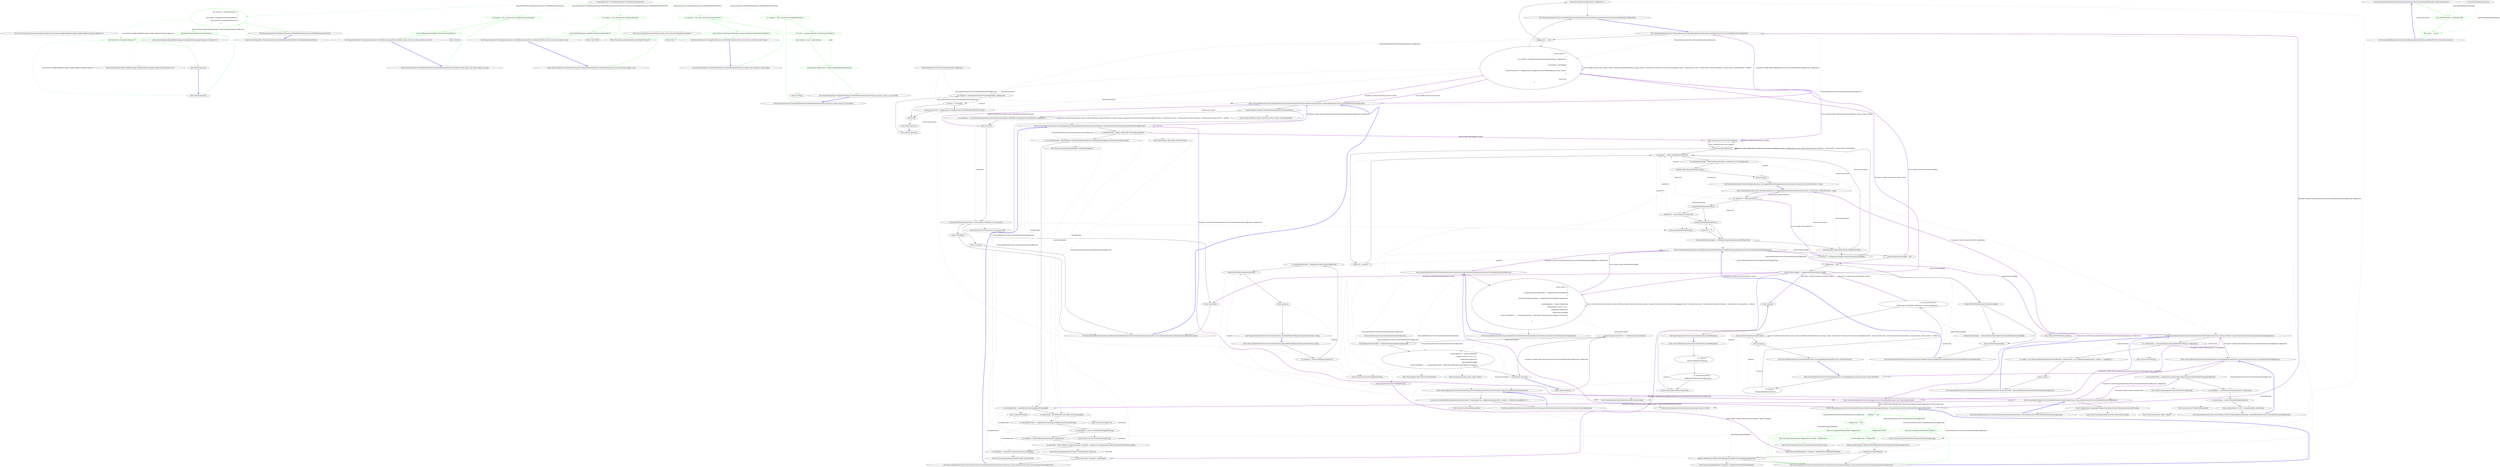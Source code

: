 digraph  {
d1 [label="this._browser = new Browser(with =>\r\n            {\r\n                with.Module<TestingViewFactoryTestModule>();\r\n                with.ViewFactory<TestingViewFactory>();\r\n            })", span="10-14", cluster="Nancy.Testing.Tests.TestingViewExtensions.GetModelExtententionsTests.GetModelExtententionsTests()", color=green, community=1];
d34 [label="Nancy.Testing.Tests.TestingViewExtensions.GetModelExtententionsTests", span=""];
d0 [label="Entry Nancy.Testing.Tests.TestingViewExtensions.GetModelExtententionsTests.GetModelExtententionsTests()", span="8-8", cluster="Nancy.Testing.Tests.TestingViewExtensions.GetModelExtententionsTests.GetModelExtententionsTests()"];
d2 [label="Exit Nancy.Testing.Tests.TestingViewExtensions.GetModelExtententionsTests.GetModelExtententionsTests()", span="8-8", cluster="Nancy.Testing.Tests.TestingViewExtensions.GetModelExtententionsTests.GetModelExtententionsTests()"];
d3 [label="Entry Nancy.Testing.Browser.Browser(System.Action<Nancy.Testing.ConfigurableBootstrapper.ConfigurableBootstrapperConfigurator>)", span="26-26", cluster="Nancy.Testing.Browser.Browser(System.Action<Nancy.Testing.ConfigurableBootstrapper.ConfigurableBootstrapperConfigurator>)"];
d5 [label="with.Module<TestingViewFactoryTestModule>()", span="12-12", cluster="lambda expression", color=green, community=0];
d6 [label="with.ViewFactory<TestingViewFactory>()", span="13-13", cluster="lambda expression", color=green, community=0];
d4 [label="Entry lambda expression", span="10-14", cluster="lambda expression"];
d8 [label="Entry Nancy.Testing.ConfigurableBootstrapper.ConfigurableBootstrapperConfigurator.Module<T>()", span="807-807", cluster="Nancy.Testing.ConfigurableBootstrapper.ConfigurableBootstrapperConfigurator.Module<T>()"];
d7 [label="Exit lambda expression", span="10-14", cluster="lambda expression"];
d9 [label="Entry Nancy.Testing.ConfigurableBootstrapper.ConfigurableBootstrapperConfigurator.ViewFactory<T>()", span="1338-1338", cluster="Nancy.Testing.ConfigurableBootstrapper.ConfigurableBootstrapperConfigurator.ViewFactory<T>()"];
d11 [label="var response = this._browser.Get(''/testingViewFactoryNoModel'')", span="21-21", cluster="Nancy.Testing.Tests.TestingViewExtensions.GetModelExtententionsTests.GetModel_should_return_null_when_model_is_not_set()", color=green, community=0];
d10 [label="Entry Nancy.Testing.Tests.TestingViewExtensions.GetModelExtententionsTests.GetModel_should_return_null_when_model_is_not_set()", span="19-19", cluster="Nancy.Testing.Tests.TestingViewExtensions.GetModelExtententionsTests.GetModel_should_return_null_when_model_is_not_set()"];
d12 [label="Assert.Null(response.GetModel<ViewFactoryTestModel>())", span="22-22", cluster="Nancy.Testing.Tests.TestingViewExtensions.GetModelExtententionsTests.GetModel_should_return_null_when_model_is_not_set()", color=green, community=0];
d14 [label="Entry Nancy.Testing.Browser.Get(string, System.Action<Nancy.Testing.BrowserContext>)", span="59-59", cluster="Nancy.Testing.Browser.Get(string, System.Action<Nancy.Testing.BrowserContext>)"];
d13 [label="Exit Nancy.Testing.Tests.TestingViewExtensions.GetModelExtententionsTests.GetModel_should_return_null_when_model_is_not_set()", span="19-19", cluster="Nancy.Testing.Tests.TestingViewExtensions.GetModelExtententionsTests.GetModel_should_return_null_when_model_is_not_set()"];
d15 [label="Entry Nancy.Testing.BrowserResponse.GetModel<TType>()", span="53-53", cluster="Nancy.Testing.BrowserResponse.GetModel<TType>()"];
d16 [label="Entry Unk.Null", span="", cluster="Unk.Null"];
d18 [label="var response = this._browser.Get(''/testingViewFactory'')", span="28-28", cluster="Nancy.Testing.Tests.TestingViewExtensions.GetModelExtententionsTests.GetModel_should_not_return_null_when_model_is_set()", color=green, community=0];
d17 [label="Entry Nancy.Testing.Tests.TestingViewExtensions.GetModelExtententionsTests.GetModel_should_not_return_null_when_model_is_set()", span="26-26", cluster="Nancy.Testing.Tests.TestingViewExtensions.GetModelExtententionsTests.GetModel_should_not_return_null_when_model_is_set()"];
d19 [label="Assert.NotNull(response.GetModel<ViewFactoryTestModel>())", span="29-29", cluster="Nancy.Testing.Tests.TestingViewExtensions.GetModelExtententionsTests.GetModel_should_not_return_null_when_model_is_set()", color=green, community=0];
d20 [label="Exit Nancy.Testing.Tests.TestingViewExtensions.GetModelExtententionsTests.GetModel_should_not_return_null_when_model_is_set()", span="26-26", cluster="Nancy.Testing.Tests.TestingViewExtensions.GetModelExtententionsTests.GetModel_should_not_return_null_when_model_is_set()"];
d21 [label="Entry Unk.NotNull", span="", cluster="Unk.NotNull"];
d23 [label="var response = this._browser.Get(''/testingViewFactory'')", span="35-35", cluster="Nancy.Testing.Tests.TestingViewExtensions.GetModelExtententionsTests.should_return_model_of_correct_type()", color=green, community=0];
d22 [label="Entry Nancy.Testing.Tests.TestingViewExtensions.GetModelExtententionsTests.should_return_model_of_correct_type()", span="33-33", cluster="Nancy.Testing.Tests.TestingViewExtensions.GetModelExtententionsTests.should_return_model_of_correct_type()"];
d24 [label="Assert.IsType<ViewFactoryTestModel>(response.GetModel<ViewFactoryTestModel>())", span="36-36", cluster="Nancy.Testing.Tests.TestingViewExtensions.GetModelExtententionsTests.should_return_model_of_correct_type()", color=green, community=0];
d25 [label="Exit Nancy.Testing.Tests.TestingViewExtensions.GetModelExtententionsTests.should_return_model_of_correct_type()", span="33-33", cluster="Nancy.Testing.Tests.TestingViewExtensions.GetModelExtententionsTests.should_return_model_of_correct_type()"];
d26 [label="Entry Unk.>", span="", cluster="Unk.>"];
d28 [label="var response = this._browser.Get(''/testingViewFactory'')", span="42-42", cluster="Nancy.Testing.Tests.TestingViewExtensions.GetModelExtententionsTests.should_set_values_correct_on_the_model()", color=green, community=0];
d27 [label="Entry Nancy.Testing.Tests.TestingViewExtensions.GetModelExtententionsTests.should_set_values_correct_on_the_model()", span="40-40", cluster="Nancy.Testing.Tests.TestingViewExtensions.GetModelExtententionsTests.should_set_values_correct_on_the_model()"];
d29 [label="var model = response.GetModel<ViewFactoryTestModel>()", span="43-43", cluster="Nancy.Testing.Tests.TestingViewExtensions.GetModelExtententionsTests.should_set_values_correct_on_the_model()", color=green, community=0];
d30 [label="Assert.Equal(''A value'', model.AString)", span="44-44", cluster="Nancy.Testing.Tests.TestingViewExtensions.GetModelExtententionsTests.should_set_values_correct_on_the_model()", color=green, community=0];
d31 [label="Assert.Equal(''Another value'', model.ComplexModel.AnotherString)", span="45-45", cluster="Nancy.Testing.Tests.TestingViewExtensions.GetModelExtententionsTests.should_set_values_correct_on_the_model()", color=green, community=0];
d33 [label="Entry Unk.Equal", span="", cluster="Unk.Equal"];
d32 [label="Exit Nancy.Testing.Tests.TestingViewExtensions.GetModelExtententionsTests.should_set_values_correct_on_the_model()", span="40-40", cluster="Nancy.Testing.Tests.TestingViewExtensions.GetModelExtententionsTests.should_set_values_correct_on_the_model()"];
m0_12 [label="Entry System.ArgumentNullException.ArgumentNullException(string)", span="0-0", cluster="System.ArgumentNullException.ArgumentNullException(string)", file="ModulePathExtensionMethodTests.cs"];
m0_16 [label="Entry Nancy.Authentication.Forms.FormsAuthentication.GetRedirectToLoginHook(Nancy.Authentication.Forms.FormsAuthenticationConfiguration)", span="190-190", cluster="Nancy.Authentication.Forms.FormsAuthentication.GetRedirectToLoginHook(Nancy.Authentication.Forms.FormsAuthenticationConfiguration)", file="ModulePathExtensionMethodTests.cs"];
m0_71 [label="return context =>\r\n                {\r\n                    if (context.Response.StatusCode == HttpStatusCode.Unauthorized)\r\n                    {\r\n                        string redirectQuerystringKey = GetRedirectQuerystringKey(configuration);\r\n\r\n                        context.Response = context.GetRedirect(\r\n                            string.Format(''{0}?{1}={2}'', \r\n                            configuration.RedirectUrl,\r\n                            redirectQuerystringKey,\r\n                            context.ToFullPath(''~'' + context.Request.Path + HttpUtility.UrlEncode(context.Request.Url.Query))));\r\n                    }\r\n                };", span="192-204", cluster="Nancy.Authentication.Forms.FormsAuthentication.GetRedirectToLoginHook(Nancy.Authentication.Forms.FormsAuthenticationConfiguration)", file="ModulePathExtensionMethodTests.cs"];
m0_72 [label="Exit Nancy.Authentication.Forms.FormsAuthentication.GetRedirectToLoginHook(Nancy.Authentication.Forms.FormsAuthenticationConfiguration)", span="190-190", cluster="Nancy.Authentication.Forms.FormsAuthentication.GetRedirectToLoginHook(Nancy.Authentication.Forms.FormsAuthenticationConfiguration)", file="ModulePathExtensionMethodTests.cs"];
m0_18 [label="Entry Nancy.Authentication.Forms.FormsAuthentication.UserLoggedInRedirectResponse(Nancy.NancyContext, System.Guid, System.DateTime?, string)", span="75-75", cluster="Nancy.Authentication.Forms.FormsAuthentication.UserLoggedInRedirectResponse(Nancy.NancyContext, System.Guid, System.DateTime?, string)", file="ModulePathExtensionMethodTests.cs"];
m0_24 [label="string redirectQuerystringKey = GetRedirectQuerystringKey(currentConfiguration)", span="89-89", cluster="Nancy.Authentication.Forms.FormsAuthentication.UserLoggedInRedirectResponse(Nancy.NancyContext, System.Guid, System.DateTime?, string)", file="ModulePathExtensionMethodTests.cs"];
m0_30 [label="var authenticationCookie = BuildCookie(userIdentifier, cookieExpiry, currentConfiguration)", span="102-102", cluster="Nancy.Authentication.Forms.FormsAuthentication.UserLoggedInRedirectResponse(Nancy.NancyContext, System.Guid, System.DateTime?, string)", file="ModulePathExtensionMethodTests.cs"];
m0_27 [label="context.IsLocalUrl(queryUrl)", span="95-95", cluster="Nancy.Authentication.Forms.FormsAuthentication.UserLoggedInRedirectResponse(Nancy.NancyContext, System.Guid, System.DateTime?, string)", file="ModulePathExtensionMethodTests.cs"];
m0_22 [label="string.IsNullOrEmpty(redirectUrl)", span="84-84", cluster="Nancy.Authentication.Forms.FormsAuthentication.UserLoggedInRedirectResponse(Nancy.NancyContext, System.Guid, System.DateTime?, string)", file="ModulePathExtensionMethodTests.cs"];
m0_23 [label="redirectUrl = ''/''", span="86-86", cluster="Nancy.Authentication.Forms.FormsAuthentication.UserLoggedInRedirectResponse(Nancy.NancyContext, System.Guid, System.DateTime?, string)", file="ModulePathExtensionMethodTests.cs"];
m0_25 [label="context.Request.Query[redirectQuerystringKey].HasValue", span="91-91", cluster="Nancy.Authentication.Forms.FormsAuthentication.UserLoggedInRedirectResponse(Nancy.NancyContext, System.Guid, System.DateTime?, string)", file="ModulePathExtensionMethodTests.cs"];
m0_26 [label="var queryUrl = (string)context.Request.Query[redirectQuerystringKey]", span="93-93", cluster="Nancy.Authentication.Forms.FormsAuthentication.UserLoggedInRedirectResponse(Nancy.NancyContext, System.Guid, System.DateTime?, string)", file="ModulePathExtensionMethodTests.cs"];
m0_29 [label="var response = context.GetRedirect(redirectUrl)", span="101-101", cluster="Nancy.Authentication.Forms.FormsAuthentication.UserLoggedInRedirectResponse(Nancy.NancyContext, System.Guid, System.DateTime?, string)", file="ModulePathExtensionMethodTests.cs"];
m0_31 [label="response.AddCookie(authenticationCookie)", span="103-103", cluster="Nancy.Authentication.Forms.FormsAuthentication.UserLoggedInRedirectResponse(Nancy.NancyContext, System.Guid, System.DateTime?, string)", file="ModulePathExtensionMethodTests.cs"];
m0_19 [label="var redirectUrl = fallbackRedirectUrl", span="77-77", cluster="Nancy.Authentication.Forms.FormsAuthentication.UserLoggedInRedirectResponse(Nancy.NancyContext, System.Guid, System.DateTime?, string)", file="ModulePathExtensionMethodTests.cs"];
m0_21 [label="redirectUrl = context.Request.Url.BasePath", span="81-81", cluster="Nancy.Authentication.Forms.FormsAuthentication.UserLoggedInRedirectResponse(Nancy.NancyContext, System.Guid, System.DateTime?, string)", file="ModulePathExtensionMethodTests.cs"];
m0_28 [label="redirectUrl = queryUrl", span="97-97", cluster="Nancy.Authentication.Forms.FormsAuthentication.UserLoggedInRedirectResponse(Nancy.NancyContext, System.Guid, System.DateTime?, string)", file="ModulePathExtensionMethodTests.cs"];
m0_20 [label="string.IsNullOrEmpty(redirectUrl)", span="79-79", cluster="Nancy.Authentication.Forms.FormsAuthentication.UserLoggedInRedirectResponse(Nancy.NancyContext, System.Guid, System.DateTime?, string)", file="ModulePathExtensionMethodTests.cs"];
m0_32 [label="return response;", span="105-105", cluster="Nancy.Authentication.Forms.FormsAuthentication.UserLoggedInRedirectResponse(Nancy.NancyContext, System.Guid, System.DateTime?, string)", file="ModulePathExtensionMethodTests.cs"];
m0_33 [label="Exit Nancy.Authentication.Forms.FormsAuthentication.UserLoggedInRedirectResponse(Nancy.NancyContext, System.Guid, System.DateTime?, string)", span="75-75", cluster="Nancy.Authentication.Forms.FormsAuthentication.UserLoggedInRedirectResponse(Nancy.NancyContext, System.Guid, System.DateTime?, string)", file="ModulePathExtensionMethodTests.cs"];
m0_110 [label="Entry string.Format(string, object, object)", span="0-0", cluster="string.Format(string, object, object)", file="ModulePathExtensionMethodTests.cs"];
m0_139 [label="Entry string.IsNullOrWhiteSpace(string)", span="0-0", cluster="string.IsNullOrWhiteSpace(string)", file="ModulePathExtensionMethodTests.cs"];
m0_98 [label="Entry Nancy.Cookies.NancyCookie.NancyCookie(string, string, bool, bool)", span="20-20", cluster="Nancy.Cookies.NancyCookie.NancyCookie(string, string, bool, bool)", file="ModulePathExtensionMethodTests.cs"];
m0_69 [label="Entry Nancy.Authentication.Forms.FormsAuthentication.GetAuthenticatedUserFromCookie(Nancy.NancyContext, Nancy.Authentication.Forms.FormsAuthenticationConfiguration)", span="214-214", cluster="Nancy.Authentication.Forms.FormsAuthentication.GetAuthenticatedUserFromCookie(Nancy.NancyContext, Nancy.Authentication.Forms.FormsAuthenticationConfiguration)", file="ModulePathExtensionMethodTests.cs"];
m0_81 [label="!context.Request.Cookies.ContainsKey(formsAuthenticationCookieName)", span="216-216", cluster="Nancy.Authentication.Forms.FormsAuthentication.GetAuthenticatedUserFromCookie(Nancy.NancyContext, Nancy.Authentication.Forms.FormsAuthenticationConfiguration)", file="ModulePathExtensionMethodTests.cs"];
m0_83 [label="var cookieValue = DecryptAndValidateAuthenticationCookie(context.Request.Cookies[formsAuthenticationCookieName], configuration)", span="221-221", cluster="Nancy.Authentication.Forms.FormsAuthentication.GetAuthenticatedUserFromCookie(Nancy.NancyContext, Nancy.Authentication.Forms.FormsAuthenticationConfiguration)", file="ModulePathExtensionMethodTests.cs"];
m0_84 [label="Guid returnGuid", span="223-223", cluster="Nancy.Authentication.Forms.FormsAuthentication.GetAuthenticatedUserFromCookie(Nancy.NancyContext, Nancy.Authentication.Forms.FormsAuthenticationConfiguration)", file="ModulePathExtensionMethodTests.cs"];
m0_82 [label="return Guid.Empty;", span="218-218", cluster="Nancy.Authentication.Forms.FormsAuthentication.GetAuthenticatedUserFromCookie(Nancy.NancyContext, Nancy.Authentication.Forms.FormsAuthenticationConfiguration)", file="ModulePathExtensionMethodTests.cs"];
m0_86 [label="return Guid.Empty;", span="226-226", cluster="Nancy.Authentication.Forms.FormsAuthentication.GetAuthenticatedUserFromCookie(Nancy.NancyContext, Nancy.Authentication.Forms.FormsAuthenticationConfiguration)", file="ModulePathExtensionMethodTests.cs"];
m0_87 [label="return returnGuid;", span="229-229", cluster="Nancy.Authentication.Forms.FormsAuthentication.GetAuthenticatedUserFromCookie(Nancy.NancyContext, Nancy.Authentication.Forms.FormsAuthenticationConfiguration)", file="ModulePathExtensionMethodTests.cs"];
m0_85 [label="String.IsNullOrEmpty(cookieValue) || !Guid.TryParse(cookieValue, out returnGuid)", span="224-224", cluster="Nancy.Authentication.Forms.FormsAuthentication.GetAuthenticatedUserFromCookie(Nancy.NancyContext, Nancy.Authentication.Forms.FormsAuthenticationConfiguration)", file="ModulePathExtensionMethodTests.cs"];
m0_88 [label="Exit Nancy.Authentication.Forms.FormsAuthentication.GetAuthenticatedUserFromCookie(Nancy.NancyContext, Nancy.Authentication.Forms.FormsAuthenticationConfiguration)", span="214-214", cluster="Nancy.Authentication.Forms.FormsAuthentication.GetAuthenticatedUserFromCookie(Nancy.NancyContext, Nancy.Authentication.Forms.FormsAuthenticationConfiguration)", file="ModulePathExtensionMethodTests.cs"];
m0_35 [label="Entry Nancy.Authentication.Forms.FormsAuthentication.GetRedirectQuerystringKey(Nancy.Authentication.Forms.FormsAuthenticationConfiguration)", span="318-318", cluster="Nancy.Authentication.Forms.FormsAuthentication.GetRedirectQuerystringKey(Nancy.Authentication.Forms.FormsAuthenticationConfiguration)", file="ModulePathExtensionMethodTests.cs"];
m0_132 [label="string redirectQuerystringKey = null", span="320-320", cluster="Nancy.Authentication.Forms.FormsAuthentication.GetRedirectQuerystringKey(Nancy.Authentication.Forms.FormsAuthenticationConfiguration)", file="ModulePathExtensionMethodTests.cs"];
m0_134 [label="redirectQuerystringKey = configuration.RedirectQuerystringKey", span="324-324", cluster="Nancy.Authentication.Forms.FormsAuthentication.GetRedirectQuerystringKey(Nancy.Authentication.Forms.FormsAuthenticationConfiguration)", file="ModulePathExtensionMethodTests.cs"];
m0_133 [label="configuration != null", span="322-322", cluster="Nancy.Authentication.Forms.FormsAuthentication.GetRedirectQuerystringKey(Nancy.Authentication.Forms.FormsAuthenticationConfiguration)", file="ModulePathExtensionMethodTests.cs"];
m0_135 [label="string.IsNullOrWhiteSpace(redirectQuerystringKey)", span="327-327", cluster="Nancy.Authentication.Forms.FormsAuthentication.GetRedirectQuerystringKey(Nancy.Authentication.Forms.FormsAuthenticationConfiguration)", file="ModulePathExtensionMethodTests.cs"];
m0_137 [label="return redirectQuerystringKey;", span="332-332", cluster="Nancy.Authentication.Forms.FormsAuthentication.GetRedirectQuerystringKey(Nancy.Authentication.Forms.FormsAuthenticationConfiguration)", file="ModulePathExtensionMethodTests.cs"];
m0_136 [label="redirectQuerystringKey = FormsAuthenticationConfiguration.DefaultRedirectQuerystringKey", span="329-329", cluster="Nancy.Authentication.Forms.FormsAuthentication.GetRedirectQuerystringKey(Nancy.Authentication.Forms.FormsAuthenticationConfiguration)", file="ModulePathExtensionMethodTests.cs"];
m0_138 [label="Exit Nancy.Authentication.Forms.FormsAuthentication.GetRedirectQuerystringKey(Nancy.Authentication.Forms.FormsAuthenticationConfiguration)", span="318-318", cluster="Nancy.Authentication.Forms.FormsAuthentication.GetRedirectQuerystringKey(Nancy.Authentication.Forms.FormsAuthenticationConfiguration)", file="ModulePathExtensionMethodTests.cs"];
m0_126 [label="Entry Nancy.Cryptography.Base64Helpers.GetBase64Length(int)", span="11-11", cluster="Nancy.Cryptography.Base64Helpers.GetBase64Length(int)", file="ModulePathExtensionMethodTests.cs"];
m0_125 [label="Entry Nancy.Helpers.HttpUtility.UrlDecode(string)", span="103-103", cluster="Nancy.Helpers.HttpUtility.UrlDecode(string)", file="ModulePathExtensionMethodTests.cs"];
m0_37 [label="Entry Nancy.NancyContext.GetRedirect(string)", span="60-60", cluster="Nancy.NancyContext.GetRedirect(string)", file="ModulePathExtensionMethodTests.cs"];
m0_15 [label="Entry Nancy.NamedPipelineBase<TDelegate>.AddItemToStartOfPipeline(TDelegate)", span="45-45", cluster="Nancy.NamedPipelineBase<TDelegate>.AddItemToStartOfPipeline(TDelegate)", file="ModulePathExtensionMethodTests.cs"];
m0_79 [label="Entry Nancy.NancyContext.ToFullPath(string)", span="28-28", cluster="Nancy.NancyContext.ToFullPath(string)", file="ModulePathExtensionMethodTests.cs"];
m0_78 [label="Entry Nancy.Helpers.HttpUtility.UrlEncode(string)", span="373-373", cluster="Nancy.Helpers.HttpUtility.UrlEncode(string)", file="ModulePathExtensionMethodTests.cs"];
m0_14 [label="Entry Nancy.Authentication.Forms.FormsAuthentication.GetLoadAuthenticationHook(Nancy.Authentication.Forms.FormsAuthenticationConfiguration)", span="165-165", cluster="Nancy.Authentication.Forms.FormsAuthentication.GetLoadAuthenticationHook(Nancy.Authentication.Forms.FormsAuthenticationConfiguration)", file="ModulePathExtensionMethodTests.cs"];
m0_60 [label="throw new ArgumentNullException(''configuration'');", span="169-169", cluster="Nancy.Authentication.Forms.FormsAuthentication.GetLoadAuthenticationHook(Nancy.Authentication.Forms.FormsAuthenticationConfiguration)", file="ModulePathExtensionMethodTests.cs"];
m0_59 [label="configuration == null", span="167-167", cluster="Nancy.Authentication.Forms.FormsAuthentication.GetLoadAuthenticationHook(Nancy.Authentication.Forms.FormsAuthenticationConfiguration)", file="ModulePathExtensionMethodTests.cs"];
m0_61 [label="return context =>\r\n                {\r\n                    var userGuid = GetAuthenticatedUserFromCookie(context, configuration);\r\n\r\n                    if (userGuid != Guid.Empty)\r\n                    {\r\n                        context.CurrentUser = configuration.UserMapper.GetUserFromIdentifier(userGuid, context);\r\n                    }\r\n\r\n                    return null;\r\n                };", span="172-182", cluster="Nancy.Authentication.Forms.FormsAuthentication.GetLoadAuthenticationHook(Nancy.Authentication.Forms.FormsAuthenticationConfiguration)", file="ModulePathExtensionMethodTests.cs"];
m0_62 [label="Exit Nancy.Authentication.Forms.FormsAuthentication.GetLoadAuthenticationHook(Nancy.Authentication.Forms.FormsAuthenticationConfiguration)", span="165-165", cluster="Nancy.Authentication.Forms.FormsAuthentication.GetLoadAuthenticationHook(Nancy.Authentication.Forms.FormsAuthenticationConfiguration)", file="ModulePathExtensionMethodTests.cs"];
m0_36 [label="Entry Nancy.NancyContext.IsLocalUrl(string)", span="94-94", cluster="Nancy.NancyContext.IsLocalUrl(string)", file="ModulePathExtensionMethodTests.cs"];
m0_109 [label="Entry System.Convert.ToBase64String(byte[])", span="0-0", cluster="System.Convert.ToBase64String(byte[])", file="ModulePathExtensionMethodTests.cs"];
m0_96 [label="Entry System.Guid.ToString()", span="0-0", cluster="System.Guid.ToString()", file="ModulePathExtensionMethodTests.cs"];
m0_0 [label="Entry Nancy.Authentication.Forms.FormsAuthentication.Enable(Nancy.Bootstrapper.IPipelines, Nancy.Authentication.Forms.FormsAuthenticationConfiguration)", span="40-40", cluster="Nancy.Authentication.Forms.FormsAuthentication.Enable(Nancy.Bootstrapper.IPipelines, Nancy.Authentication.Forms.FormsAuthenticationConfiguration)", file="ModulePathExtensionMethodTests.cs"];
m0_1 [label="pipelines == null", span="42-42", cluster="Nancy.Authentication.Forms.FormsAuthentication.Enable(Nancy.Bootstrapper.IPipelines, Nancy.Authentication.Forms.FormsAuthenticationConfiguration)", color=green, community=0, file="ModulePathExtensionMethodTests.cs"];
m0_2 [label="throw new ArgumentNullException(''pipelines'');", span="44-44", cluster="Nancy.Authentication.Forms.FormsAuthentication.Enable(Nancy.Bootstrapper.IPipelines, Nancy.Authentication.Forms.FormsAuthenticationConfiguration)", color=green, community=0, file="ModulePathExtensionMethodTests.cs"];
m0_3 [label="configuration == null", span="47-47", cluster="Nancy.Authentication.Forms.FormsAuthentication.Enable(Nancy.Bootstrapper.IPipelines, Nancy.Authentication.Forms.FormsAuthenticationConfiguration)", color=green, community=0, file="ModulePathExtensionMethodTests.cs"];
m0_4 [label="throw new ArgumentNullException(''configuration'');", span="49-49", cluster="Nancy.Authentication.Forms.FormsAuthentication.Enable(Nancy.Bootstrapper.IPipelines, Nancy.Authentication.Forms.FormsAuthenticationConfiguration)", color=green, community=0, file="ModulePathExtensionMethodTests.cs"];
m0_5 [label="!configuration.IsValid", span="52-52", cluster="Nancy.Authentication.Forms.FormsAuthentication.Enable(Nancy.Bootstrapper.IPipelines, Nancy.Authentication.Forms.FormsAuthenticationConfiguration)", color=green, community=0, file="ModulePathExtensionMethodTests.cs"];
m0_6 [label="throw new ArgumentException(''Configuration is invalid'', ''configuration'');", span="54-54", cluster="Nancy.Authentication.Forms.FormsAuthentication.Enable(Nancy.Bootstrapper.IPipelines, Nancy.Authentication.Forms.FormsAuthenticationConfiguration)", color=green, community=0, file="ModulePathExtensionMethodTests.cs"];
m0_7 [label="currentConfiguration = configuration", span="57-57", cluster="Nancy.Authentication.Forms.FormsAuthentication.Enable(Nancy.Bootstrapper.IPipelines, Nancy.Authentication.Forms.FormsAuthenticationConfiguration)", color=green, community=0, file="ModulePathExtensionMethodTests.cs"];
m0_8 [label="pipelines.BeforeRequest.AddItemToStartOfPipeline(GetLoadAuthenticationHook(configuration))", span="59-59", cluster="Nancy.Authentication.Forms.FormsAuthentication.Enable(Nancy.Bootstrapper.IPipelines, Nancy.Authentication.Forms.FormsAuthenticationConfiguration)", file="ModulePathExtensionMethodTests.cs"];
m0_9 [label="!configuration.DisableRedirect", span="60-60", cluster="Nancy.Authentication.Forms.FormsAuthentication.Enable(Nancy.Bootstrapper.IPipelines, Nancy.Authentication.Forms.FormsAuthenticationConfiguration)", file="ModulePathExtensionMethodTests.cs"];
m0_10 [label="pipelines.AfterRequest.AddItemToEndOfPipeline(GetRedirectToLoginHook(configuration))", span="62-62", cluster="Nancy.Authentication.Forms.FormsAuthentication.Enable(Nancy.Bootstrapper.IPipelines, Nancy.Authentication.Forms.FormsAuthenticationConfiguration)", file="ModulePathExtensionMethodTests.cs"];
m0_11 [label="Exit Nancy.Authentication.Forms.FormsAuthentication.Enable(Nancy.Bootstrapper.IPipelines, Nancy.Authentication.Forms.FormsAuthenticationConfiguration)", span="40-40", cluster="Nancy.Authentication.Forms.FormsAuthentication.Enable(Nancy.Bootstrapper.IPipelines, Nancy.Authentication.Forms.FormsAuthenticationConfiguration)", file="ModulePathExtensionMethodTests.cs"];
m0_101 [label="Entry System.DateTime.AddDays(double)", span="0-0", cluster="System.DateTime.AddDays(double)", file="ModulePathExtensionMethodTests.cs"];
m0_128 [label="Entry string.Substring(int, int)", span="0-0", cluster="string.Substring(int, int)", file="ModulePathExtensionMethodTests.cs"];
m0_131 [label="Entry Nancy.Cryptography.IEncryptionProvider.Decrypt(string)", span="19-19", cluster="Nancy.Cryptography.IEncryptionProvider.Decrypt(string)", file="ModulePathExtensionMethodTests.cs"];
m0_80 [label="Entry string.Format(string, object, object, object)", span="0-0", cluster="string.Format(string, object, object, object)", file="ModulePathExtensionMethodTests.cs"];
m0_130 [label="Entry Nancy.Cryptography.HmacComparer.Compare(byte[], byte[], int)", span="15-15", cluster="Nancy.Cryptography.HmacComparer.Compare(byte[], byte[], int)", file="ModulePathExtensionMethodTests.cs"];
m0_107 [label="Entry Nancy.Cryptography.IEncryptionProvider.Encrypt(string)", span="12-12", cluster="Nancy.Cryptography.IEncryptionProvider.Encrypt(string)", file="ModulePathExtensionMethodTests.cs"];
m0_91 [label="Entry System.Guid.TryParse(string, out System.Guid)", span="0-0", cluster="System.Guid.TryParse(string, out System.Guid)", file="ModulePathExtensionMethodTests.cs"];
m0_53 [label="Entry Nancy.Authentication.Forms.FormsAuthentication.LogOutResponse()", span="146-146", cluster="Nancy.Authentication.Forms.FormsAuthentication.LogOutResponse()", file="ModulePathExtensionMethodTests.cs"];
m0_55 [label="var authenticationCookie = \r\n                BuildLogoutCookie(currentConfiguration)", span="151-152", cluster="Nancy.Authentication.Forms.FormsAuthentication.LogOutResponse()", file="ModulePathExtensionMethodTests.cs"];
m0_57 [label="return response;", span="156-156", cluster="Nancy.Authentication.Forms.FormsAuthentication.LogOutResponse()", file="ModulePathExtensionMethodTests.cs"];
m0_54 [label="var response =\r\n                (Response)HttpStatusCode.OK", span="148-149", cluster="Nancy.Authentication.Forms.FormsAuthentication.LogOutResponse()", file="ModulePathExtensionMethodTests.cs"];
m0_56 [label="response.AddCookie(authenticationCookie)", span="154-154", cluster="Nancy.Authentication.Forms.FormsAuthentication.LogOutResponse()", file="ModulePathExtensionMethodTests.cs"];
m0_58 [label="Exit Nancy.Authentication.Forms.FormsAuthentication.LogOutResponse()", span="146-146", cluster="Nancy.Authentication.Forms.FormsAuthentication.LogOutResponse()", file="ModulePathExtensionMethodTests.cs"];
m0_97 [label="Entry Nancy.Authentication.Forms.FormsAuthentication.EncryptAndSignCookie(string, Nancy.Authentication.Forms.FormsAuthenticationConfiguration)", span="264-264", cluster="Nancy.Authentication.Forms.FormsAuthentication.EncryptAndSignCookie(string, Nancy.Authentication.Forms.FormsAuthenticationConfiguration)", file="ModulePathExtensionMethodTests.cs"];
m0_102 [label="var encryptedCookie = configuration.CryptographyConfiguration.EncryptionProvider.Encrypt(cookieValue)", span="266-266", cluster="Nancy.Authentication.Forms.FormsAuthentication.EncryptAndSignCookie(string, Nancy.Authentication.Forms.FormsAuthenticationConfiguration)", file="ModulePathExtensionMethodTests.cs"];
m0_103 [label="var hmacBytes = GenerateHmac(encryptedCookie, configuration)", span="267-267", cluster="Nancy.Authentication.Forms.FormsAuthentication.EncryptAndSignCookie(string, Nancy.Authentication.Forms.FormsAuthenticationConfiguration)", file="ModulePathExtensionMethodTests.cs"];
m0_105 [label="return String.Format(''{1}{0}'', encryptedCookie, hmacString);", span="270-270", cluster="Nancy.Authentication.Forms.FormsAuthentication.EncryptAndSignCookie(string, Nancy.Authentication.Forms.FormsAuthenticationConfiguration)", file="ModulePathExtensionMethodTests.cs"];
m0_104 [label="var hmacString = Convert.ToBase64String(hmacBytes)", span="268-268", cluster="Nancy.Authentication.Forms.FormsAuthentication.EncryptAndSignCookie(string, Nancy.Authentication.Forms.FormsAuthenticationConfiguration)", file="ModulePathExtensionMethodTests.cs"];
m0_106 [label="Exit Nancy.Authentication.Forms.FormsAuthentication.EncryptAndSignCookie(string, Nancy.Authentication.Forms.FormsAuthenticationConfiguration)", span="264-264", cluster="Nancy.Authentication.Forms.FormsAuthentication.EncryptAndSignCookie(string, Nancy.Authentication.Forms.FormsAuthenticationConfiguration)", file="ModulePathExtensionMethodTests.cs"];
m0_17 [label="Entry Nancy.NamedPipelineBase<TDelegate>.AddItemToEndOfPipeline(TDelegate)", span="67-67", cluster="Nancy.NamedPipelineBase<TDelegate>.AddItemToEndOfPipeline(TDelegate)", file="ModulePathExtensionMethodTests.cs"];
m0_34 [label="Entry string.IsNullOrEmpty(string)", span="0-0", cluster="string.IsNullOrEmpty(string)", file="ModulePathExtensionMethodTests.cs"];
m0_113 [label="Entry Nancy.Cryptography.IHmacProvider.GenerateHmac(string)", span="17-17", cluster="Nancy.Cryptography.IHmacProvider.GenerateHmac(string)", file="ModulePathExtensionMethodTests.cs"];
m0_89 [label="Entry System.Collections.Generic.IDictionary<TKey, TValue>.ContainsKey(TKey)", span="0-0", cluster="System.Collections.Generic.IDictionary<TKey, TValue>.ContainsKey(TKey)", file="ModulePathExtensionMethodTests.cs"];
m0_73 [label="Entry lambda expression", span="192-204", cluster="lambda expression", file="ModulePathExtensionMethodTests.cs"];
m0_64 [label="var userGuid = GetAuthenticatedUserFromCookie(context, configuration)", span="174-174", cluster="lambda expression", file="ModulePathExtensionMethodTests.cs"];
m0_66 [label="context.CurrentUser = configuration.UserMapper.GetUserFromIdentifier(userGuid, context)", span="178-178", cluster="lambda expression", file="ModulePathExtensionMethodTests.cs"];
m0_75 [label="string redirectQuerystringKey = GetRedirectQuerystringKey(configuration)", span="196-196", cluster="lambda expression", file="ModulePathExtensionMethodTests.cs"];
m0_76 [label="context.Response = context.GetRedirect(\r\n                            string.Format(''{0}?{1}={2}'', \r\n                            configuration.RedirectUrl,\r\n                            redirectQuerystringKey,\r\n                            context.ToFullPath(''~'' + context.Request.Path + HttpUtility.UrlEncode(context.Request.Url.Query))))", span="198-202", cluster="lambda expression", file="ModulePathExtensionMethodTests.cs"];
m0_63 [label="Entry lambda expression", span="172-182", cluster="lambda expression", file="ModulePathExtensionMethodTests.cs"];
m0_65 [label="userGuid != Guid.Empty", span="176-176", cluster="lambda expression", file="ModulePathExtensionMethodTests.cs"];
m0_67 [label="return null;", span="181-181", cluster="lambda expression", file="ModulePathExtensionMethodTests.cs"];
m0_74 [label="context.Response.StatusCode == HttpStatusCode.Unauthorized", span="194-194", cluster="lambda expression", file="ModulePathExtensionMethodTests.cs"];
m0_77 [label="Exit lambda expression", span="192-204", cluster="lambda expression", file="ModulePathExtensionMethodTests.cs"];
m0_68 [label="Exit lambda expression", span="172-182", cluster="lambda expression", file="ModulePathExtensionMethodTests.cs"];
m0_90 [label="Entry Nancy.Authentication.Forms.FormsAuthentication.DecryptAndValidateAuthenticationCookie(string, Nancy.Authentication.Forms.FormsAuthenticationConfiguration)", span="290-290", cluster="Nancy.Authentication.Forms.FormsAuthentication.DecryptAndValidateAuthenticationCookie(string, Nancy.Authentication.Forms.FormsAuthenticationConfiguration)", file="ModulePathExtensionMethodTests.cs"];
m0_114 [label="var decodedCookie = Helpers.HttpUtility.UrlDecode(cookieValue)", span="293-293", cluster="Nancy.Authentication.Forms.FormsAuthentication.DecryptAndValidateAuthenticationCookie(string, Nancy.Authentication.Forms.FormsAuthenticationConfiguration)", file="ModulePathExtensionMethodTests.cs"];
m0_115 [label="var hmacStringLength = Base64Helpers.GetBase64Length(configuration.CryptographyConfiguration.HmacProvider.HmacLength)", span="295-295", cluster="Nancy.Authentication.Forms.FormsAuthentication.DecryptAndValidateAuthenticationCookie(string, Nancy.Authentication.Forms.FormsAuthenticationConfiguration)", file="ModulePathExtensionMethodTests.cs"];
m0_118 [label="var encryptionProvider = configuration.CryptographyConfiguration.EncryptionProvider", span="300-300", cluster="Nancy.Authentication.Forms.FormsAuthentication.DecryptAndValidateAuthenticationCookie(string, Nancy.Authentication.Forms.FormsAuthenticationConfiguration)", file="ModulePathExtensionMethodTests.cs"];
m0_120 [label="var newHmac = GenerateHmac(encryptedCookie, configuration)", span="304-304", cluster="Nancy.Authentication.Forms.FormsAuthentication.DecryptAndValidateAuthenticationCookie(string, Nancy.Authentication.Forms.FormsAuthenticationConfiguration)", file="ModulePathExtensionMethodTests.cs"];
m0_121 [label="var hmacValid = HmacComparer.Compare(newHmac, hmacBytes, configuration.CryptographyConfiguration.HmacProvider.HmacLength)", span="305-305", cluster="Nancy.Authentication.Forms.FormsAuthentication.DecryptAndValidateAuthenticationCookie(string, Nancy.Authentication.Forms.FormsAuthenticationConfiguration)", file="ModulePathExtensionMethodTests.cs"];
m0_123 [label="return hmacValid ? decrypted : String.Empty;", span="310-310", cluster="Nancy.Authentication.Forms.FormsAuthentication.DecryptAndValidateAuthenticationCookie(string, Nancy.Authentication.Forms.FormsAuthenticationConfiguration)", file="ModulePathExtensionMethodTests.cs"];
m0_116 [label="var encryptedCookie = decodedCookie.Substring(hmacStringLength)", span="297-297", cluster="Nancy.Authentication.Forms.FormsAuthentication.DecryptAndValidateAuthenticationCookie(string, Nancy.Authentication.Forms.FormsAuthenticationConfiguration)", file="ModulePathExtensionMethodTests.cs"];
m0_117 [label="var hmacString = decodedCookie.Substring(0, hmacStringLength)", span="298-298", cluster="Nancy.Authentication.Forms.FormsAuthentication.DecryptAndValidateAuthenticationCookie(string, Nancy.Authentication.Forms.FormsAuthenticationConfiguration)", file="ModulePathExtensionMethodTests.cs"];
m0_119 [label="var hmacBytes = Convert.FromBase64String(hmacString)", span="303-303", cluster="Nancy.Authentication.Forms.FormsAuthentication.DecryptAndValidateAuthenticationCookie(string, Nancy.Authentication.Forms.FormsAuthenticationConfiguration)", file="ModulePathExtensionMethodTests.cs"];
m0_122 [label="var decrypted = encryptionProvider.Decrypt(encryptedCookie)", span="307-307", cluster="Nancy.Authentication.Forms.FormsAuthentication.DecryptAndValidateAuthenticationCookie(string, Nancy.Authentication.Forms.FormsAuthenticationConfiguration)", file="ModulePathExtensionMethodTests.cs"];
m0_124 [label="Exit Nancy.Authentication.Forms.FormsAuthentication.DecryptAndValidateAuthenticationCookie(string, Nancy.Authentication.Forms.FormsAuthenticationConfiguration)", span="290-290", cluster="Nancy.Authentication.Forms.FormsAuthentication.DecryptAndValidateAuthenticationCookie(string, Nancy.Authentication.Forms.FormsAuthenticationConfiguration)", file="ModulePathExtensionMethodTests.cs"];
m0_70 [label="Entry Nancy.Authentication.Forms.IUserMapper.GetUserFromIdentifier(System.Guid, Nancy.NancyContext)", span="17-17", cluster="Nancy.Authentication.Forms.IUserMapper.GetUserFromIdentifier(System.Guid, Nancy.NancyContext)", file="ModulePathExtensionMethodTests.cs"];
m0_40 [label="Entry Nancy.Authentication.Forms.FormsAuthentication.UserLoggedInResponse(System.Guid, System.DateTime?)", span="114-114", cluster="Nancy.Authentication.Forms.FormsAuthentication.UserLoggedInResponse(System.Guid, System.DateTime?)", file="ModulePathExtensionMethodTests.cs"];
m0_42 [label="var authenticationCookie = \r\n                BuildCookie(userIdentifier, cookieExpiry, currentConfiguration)", span="119-120", cluster="Nancy.Authentication.Forms.FormsAuthentication.UserLoggedInResponse(System.Guid, System.DateTime?)", file="ModulePathExtensionMethodTests.cs"];
m0_41 [label="var response =\r\n                (Response)HttpStatusCode.OK", span="116-117", cluster="Nancy.Authentication.Forms.FormsAuthentication.UserLoggedInResponse(System.Guid, System.DateTime?)", file="ModulePathExtensionMethodTests.cs"];
m0_43 [label="response.AddCookie(authenticationCookie)", span="122-122", cluster="Nancy.Authentication.Forms.FormsAuthentication.UserLoggedInResponse(System.Guid, System.DateTime?)", file="ModulePathExtensionMethodTests.cs"];
m0_44 [label="return response;", span="124-124", cluster="Nancy.Authentication.Forms.FormsAuthentication.UserLoggedInResponse(System.Guid, System.DateTime?)", file="ModulePathExtensionMethodTests.cs"];
m0_45 [label="Exit Nancy.Authentication.Forms.FormsAuthentication.UserLoggedInResponse(System.Guid, System.DateTime?)", span="114-114", cluster="Nancy.Authentication.Forms.FormsAuthentication.UserLoggedInResponse(System.Guid, System.DateTime?)", file="ModulePathExtensionMethodTests.cs"];
m0_129 [label="Entry System.Convert.FromBase64String(string)", span="0-0", cluster="System.Convert.FromBase64String(string)", file="ModulePathExtensionMethodTests.cs"];
m0_46 [label="Entry Nancy.Authentication.Forms.FormsAuthentication.LogOutAndRedirectResponse(Nancy.NancyContext, string)", span="133-133", cluster="Nancy.Authentication.Forms.FormsAuthentication.LogOutAndRedirectResponse(Nancy.NancyContext, string)", file="ModulePathExtensionMethodTests.cs"];
m0_48 [label="var authenticationCookie = BuildLogoutCookie(currentConfiguration)", span="136-136", cluster="Nancy.Authentication.Forms.FormsAuthentication.LogOutAndRedirectResponse(Nancy.NancyContext, string)", file="ModulePathExtensionMethodTests.cs"];
m0_47 [label="var response = context.GetRedirect(redirectUrl)", span="135-135", cluster="Nancy.Authentication.Forms.FormsAuthentication.LogOutAndRedirectResponse(Nancy.NancyContext, string)", file="ModulePathExtensionMethodTests.cs"];
m0_49 [label="response.AddCookie(authenticationCookie)", span="137-137", cluster="Nancy.Authentication.Forms.FormsAuthentication.LogOutAndRedirectResponse(Nancy.NancyContext, string)", file="ModulePathExtensionMethodTests.cs"];
m0_50 [label="return response;", span="139-139", cluster="Nancy.Authentication.Forms.FormsAuthentication.LogOutAndRedirectResponse(Nancy.NancyContext, string)", file="ModulePathExtensionMethodTests.cs"];
m0_51 [label="Exit Nancy.Authentication.Forms.FormsAuthentication.LogOutAndRedirectResponse(Nancy.NancyContext, string)", span="133-133", cluster="Nancy.Authentication.Forms.FormsAuthentication.LogOutAndRedirectResponse(Nancy.NancyContext, string)", file="ModulePathExtensionMethodTests.cs"];
m0_13 [label="Entry System.ArgumentException.ArgumentException(string, string)", span="0-0", cluster="System.ArgumentException.ArgumentException(string, string)", file="ModulePathExtensionMethodTests.cs"];
m0_39 [label="Entry Nancy.Response.AddCookie(Nancy.Cookies.INancyCookie)", span="72-72", cluster="Nancy.Response.AddCookie(Nancy.Cookies.INancyCookie)", file="ModulePathExtensionMethodTests.cs"];
m0_38 [label="Entry Nancy.Authentication.Forms.FormsAuthentication.BuildCookie(System.Guid, System.DateTime?, Nancy.Authentication.Forms.FormsAuthenticationConfiguration)", span="239-239", cluster="Nancy.Authentication.Forms.FormsAuthentication.BuildCookie(System.Guid, System.DateTime?, Nancy.Authentication.Forms.FormsAuthenticationConfiguration)", file="ModulePathExtensionMethodTests.cs"];
m0_92 [label="var cookieContents = EncryptAndSignCookie(userIdentifier.ToString(), configuration)", span="241-241", cluster="Nancy.Authentication.Forms.FormsAuthentication.BuildCookie(System.Guid, System.DateTime?, Nancy.Authentication.Forms.FormsAuthenticationConfiguration)", file="ModulePathExtensionMethodTests.cs"];
m0_93 [label="var cookie = new NancyCookie(formsAuthenticationCookieName, cookieContents, true, configuration.RequiresSSL) { Expires = cookieExpiry }", span="243-243", cluster="Nancy.Authentication.Forms.FormsAuthentication.BuildCookie(System.Guid, System.DateTime?, Nancy.Authentication.Forms.FormsAuthenticationConfiguration)", file="ModulePathExtensionMethodTests.cs"];
m0_94 [label="return cookie;", span="245-245", cluster="Nancy.Authentication.Forms.FormsAuthentication.BuildCookie(System.Guid, System.DateTime?, Nancy.Authentication.Forms.FormsAuthenticationConfiguration)", file="ModulePathExtensionMethodTests.cs"];
m0_95 [label="Exit Nancy.Authentication.Forms.FormsAuthentication.BuildCookie(System.Guid, System.DateTime?, Nancy.Authentication.Forms.FormsAuthenticationConfiguration)", span="239-239", cluster="Nancy.Authentication.Forms.FormsAuthentication.BuildCookie(System.Guid, System.DateTime?, Nancy.Authentication.Forms.FormsAuthenticationConfiguration)", file="ModulePathExtensionMethodTests.cs"];
m0_52 [label="Entry Nancy.Authentication.Forms.FormsAuthentication.BuildLogoutCookie(Nancy.Authentication.Forms.FormsAuthenticationConfiguration)", span="253-253", cluster="Nancy.Authentication.Forms.FormsAuthentication.BuildLogoutCookie(Nancy.Authentication.Forms.FormsAuthenticationConfiguration)", file="ModulePathExtensionMethodTests.cs"];
m0_99 [label="return new NancyCookie(formsAuthenticationCookieName, String.Empty, true, configuration.RequiresSSL) { Expires = DateTime.Now.AddDays(-1) };", span="255-255", cluster="Nancy.Authentication.Forms.FormsAuthentication.BuildLogoutCookie(Nancy.Authentication.Forms.FormsAuthenticationConfiguration)", file="ModulePathExtensionMethodTests.cs"];
m0_100 [label="Exit Nancy.Authentication.Forms.FormsAuthentication.BuildLogoutCookie(Nancy.Authentication.Forms.FormsAuthenticationConfiguration)", span="253-253", cluster="Nancy.Authentication.Forms.FormsAuthentication.BuildLogoutCookie(Nancy.Authentication.Forms.FormsAuthenticationConfiguration)", file="ModulePathExtensionMethodTests.cs"];
m0_127 [label="Entry string.Substring(int)", span="0-0", cluster="string.Substring(int)", file="ModulePathExtensionMethodTests.cs"];
m0_108 [label="Entry Nancy.Authentication.Forms.FormsAuthentication.GenerateHmac(string, Nancy.Authentication.Forms.FormsAuthenticationConfiguration)", span="279-279", cluster="Nancy.Authentication.Forms.FormsAuthentication.GenerateHmac(string, Nancy.Authentication.Forms.FormsAuthenticationConfiguration)", file="ModulePathExtensionMethodTests.cs"];
m0_111 [label="return configuration.CryptographyConfiguration.HmacProvider.GenerateHmac(encryptedCookie);", span="281-281", cluster="Nancy.Authentication.Forms.FormsAuthentication.GenerateHmac(string, Nancy.Authentication.Forms.FormsAuthenticationConfiguration)", file="ModulePathExtensionMethodTests.cs"];
m0_112 [label="Exit Nancy.Authentication.Forms.FormsAuthentication.GenerateHmac(string, Nancy.Authentication.Forms.FormsAuthenticationConfiguration)", span="279-279", cluster="Nancy.Authentication.Forms.FormsAuthentication.GenerateHmac(string, Nancy.Authentication.Forms.FormsAuthenticationConfiguration)", file="ModulePathExtensionMethodTests.cs"];
m0_140 [label="Nancy.Authentication.Forms.FormsAuthenticationConfiguration", span="", file="ModulePathExtensionMethodTests.cs"];
m0_141 [label="Nancy.Authentication.Forms.FormsAuthenticationConfiguration", span="", file="ModulePathExtensionMethodTests.cs"];
m1_0 [label="Entry Nancy.DefaultResponseFormatter.DefaultResponseFormatter(Nancy.IRootPathProvider, Nancy.NancyContext)", span="17-17", cluster="Nancy.DefaultResponseFormatter.DefaultResponseFormatter(Nancy.IRootPathProvider, Nancy.NancyContext)", file="TestingViewFactory.cs"];
m1_1 [label="this.rootPathProvider = rootPathProvider", span="19-19", cluster="Nancy.DefaultResponseFormatter.DefaultResponseFormatter(Nancy.IRootPathProvider, Nancy.NancyContext)", color=green, community=0, file="TestingViewFactory.cs"];
m1_2 [label="this.context = context", span="20-20", cluster="Nancy.DefaultResponseFormatter.DefaultResponseFormatter(Nancy.IRootPathProvider, Nancy.NancyContext)", color=green, community=0, file="TestingViewFactory.cs"];
m1_3 [label="Exit Nancy.DefaultResponseFormatter.DefaultResponseFormatter(Nancy.IRootPathProvider, Nancy.NancyContext)", span="17-17", cluster="Nancy.DefaultResponseFormatter.DefaultResponseFormatter(Nancy.IRootPathProvider, Nancy.NancyContext)", file="TestingViewFactory.cs"];
m1_4 [label="Nancy.DefaultResponseFormatter", span="", file="TestingViewFactory.cs"];
d1 -> d2  [key=0, style=solid, color=green];
d1 -> d3  [key=2, style=dotted, color=green];
d1 -> d5  [key=1, style=dashed, color=green, label="Nancy.Testing.ConfigurableBootstrapper.ConfigurableBootstrapperConfigurator"];
d1 -> d6  [key=1, style=dashed, color=green, label="Nancy.Testing.ConfigurableBootstrapper.ConfigurableBootstrapperConfigurator"];
d34 -> d1  [key=1, style=dashed, color=green, label="Nancy.Testing.Tests.TestingViewExtensions.GetModelExtententionsTests"];
d34 -> d11  [key=1, style=dashed, color=green, label="Nancy.Testing.Tests.TestingViewExtensions.GetModelExtententionsTests"];
d34 -> d18  [key=1, style=dashed, color=green, label="Nancy.Testing.Tests.TestingViewExtensions.GetModelExtententionsTests"];
d34 -> d23  [key=1, style=dashed, color=green, label="Nancy.Testing.Tests.TestingViewExtensions.GetModelExtententionsTests"];
d34 -> d28  [key=1, style=dashed, color=green, label="Nancy.Testing.Tests.TestingViewExtensions.GetModelExtententionsTests"];
d0 -> d1  [key=0, style=solid, color=green];
d2 -> d0  [key=0, style=bold, color=blue];
d5 -> d6  [key=0, style=solid, color=green];
d5 -> d8  [key=2, style=dotted, color=green];
d6 -> d7  [key=0, style=solid, color=green];
d6 -> d9  [key=2, style=dotted, color=green];
d4 -> d5  [key=0, style=solid, color=green];
d4 -> d6  [key=1, style=dashed, color=green, label="Nancy.Testing.ConfigurableBootstrapper.ConfigurableBootstrapperConfigurator"];
d7 -> d4  [key=0, style=bold, color=blue];
d11 -> d12  [key=0, style=solid, color=green];
d11 -> d14  [key=2, style=dotted, color=green];
d10 -> d11  [key=0, style=solid, color=green];
d12 -> d13  [key=0, style=solid, color=green];
d12 -> d15  [key=2, style=dotted, color=green];
d12 -> d16  [key=2, style=dotted, color=green];
d13 -> d10  [key=0, style=bold, color=blue];
d18 -> d19  [key=0, style=solid, color=green];
d18 -> d14  [key=2, style=dotted, color=green];
d17 -> d18  [key=0, style=solid, color=green];
d19 -> d20  [key=0, style=solid, color=green];
d19 -> d15  [key=2, style=dotted, color=green];
d19 -> d21  [key=2, style=dotted, color=green];
d20 -> d17  [key=0, style=bold, color=blue];
d23 -> d24  [key=0, style=solid, color=green];
d23 -> d14  [key=2, style=dotted, color=green];
d22 -> d23  [key=0, style=solid, color=green];
d24 -> d25  [key=0, style=solid, color=green];
d24 -> d15  [key=2, style=dotted, color=green];
d24 -> d26  [key=2, style=dotted, color=green];
d25 -> d22  [key=0, style=bold, color=blue];
d28 -> d29  [key=0, style=solid, color=green];
d28 -> d14  [key=2, style=dotted, color=green];
d27 -> d28  [key=0, style=solid, color=green];
d29 -> d30  [key=0, style=solid, color=green];
d29 -> d15  [key=2, style=dotted, color=green];
d29 -> d31  [key=1, style=dashed, color=green, label=model];
d30 -> d31  [key=0, style=solid, color=green];
d30 -> d33  [key=2, style=dotted, color=green];
d31 -> d32  [key=0, style=solid, color=green];
d31 -> d33  [key=2, style=dotted, color=green];
d32 -> d27  [key=0, style=bold, color=blue];
m0_16 -> m0_0  [key=3, color=darkorchid, style=bold, label="Parameter variable Nancy.Authentication.Forms.FormsAuthenticationConfiguration configuration"];
m0_16 -> m0_71  [key=0, style=solid];
m0_16 -> m0_75  [key=1, style=dashed, color=darkseagreen4, label="Nancy.Authentication.Forms.FormsAuthenticationConfiguration"];
m0_16 -> m0_76  [key=1, style=dashed, color=darkseagreen4, label="Nancy.Authentication.Forms.FormsAuthenticationConfiguration"];
m0_71 -> m0_35  [key=3, color=darkorchid, style=bold, label="Local variable string redirectQuerystringKey"];
m0_71 -> m0_72  [key=0, style=solid];
m0_71 -> m0_71  [key=3, color=darkorchid, style=bold, label="Local variable System.Action<string, System.Collections.Generic.IDictionary<string, string>, System.Func<System.Func<System.ArraySegment<byte>, System.Action, bool>, System.Action<System.Exception>, System.Action, System.Action>> callback"];
m0_71 -> m0_74  [key=1, style=dashed, color=darkseagreen4, label="Nancy.NancyContext"];
m0_71 -> m0_76  [key=1, style=dashed, color=darkseagreen4, label="Nancy.NancyContext"];
m0_72 -> m0_16  [key=0, style=bold, color=blue];
m0_18 -> m0_30  [key=1, style=dashed, color=darkseagreen4, label="System.Guid"];
m0_18 -> m0_19  [key=0, style=solid];
m0_18 -> m0_21  [key=1, style=dashed, color=darkseagreen4, label="Nancy.NancyContext"];
m0_18 -> m0_25  [key=1, style=dashed, color=darkseagreen4, label="Nancy.NancyContext"];
m0_18 -> m0_26  [key=1, style=dashed, color=darkseagreen4, label="Nancy.NancyContext"];
m0_18 -> m0_27  [key=1, style=dashed, color=darkseagreen4, label="Nancy.NancyContext"];
m0_18 -> m0_29  [key=1, style=dashed, color=darkseagreen4, label="Nancy.NancyContext"];
m0_24 -> m0_35  [key=2, style=dotted];
m0_24 -> m0_25  [key=0, style=solid];
m0_24 -> m0_26  [key=1, style=dashed, color=darkseagreen4, label=redirectQuerystringKey];
m0_30 -> m0_38  [key=2, style=dotted];
m0_30 -> m0_31  [key=0, style=solid];
m0_27 -> m0_36  [key=2, style=dotted];
m0_27 -> m0_27  [key=3, color=darkorchid, style=bold, label="Local variable System.Func<System.Func<System.ArraySegment<byte>, System.Action, bool>, System.Action<System.Exception>, System.Action, System.Action> bodyDelegate"];
m0_27 -> m0_28  [key=0, style=solid];
m0_27 -> m0_29  [key=0, style=solid];
m0_22 -> m0_24  [key=0, style=solid];
m0_22 -> m0_23  [key=0, style=solid];
m0_22 -> m0_34  [key=2, style=dotted];
m0_23 -> m0_24  [key=0, style=solid];
m0_23 -> m0_29  [key=1, style=dashed, color=darkseagreen4, label=redirectUrl];
m0_25 -> m0_26  [key=0, style=solid];
m0_25 -> m0_29  [key=0, style=solid];
m0_26 -> m0_27  [key=0, style=solid];
m0_26 -> m0_28  [key=1, style=dashed, color=darkseagreen4, label=queryUrl];
m0_29 -> m0_37  [key=2, style=dotted];
m0_29 -> m0_30  [key=0, style=solid];
m0_29 -> m0_31  [key=1, style=dashed, color=darkseagreen4, label=response];
m0_29 -> m0_32  [key=1, style=dashed, color=darkseagreen4, label=response];
m0_31 -> m0_32  [key=0, style=solid];
m0_31 -> m0_39  [key=2, style=dotted];
m0_19 -> m0_18  [key=3, color=darkorchid, style=bold, label="Local variable string redirectUrl"];
m0_19 -> m0_22  [key=1, style=dashed, color=darkseagreen4, label=redirectUrl];
m0_19 -> m0_26  [key=3, color=darkorchid, style=bold, label="Local variable string redirectUrl"];
m0_19 -> m0_29  [key=1, style=dashed, color=darkseagreen4, label=redirectUrl];
m0_19 -> m0_20  [key=0, style=solid];
m0_21 -> m0_22  [key=0, style=solid];
m0_21 -> m0_29  [key=1, style=dashed, color=darkseagreen4, label=redirectUrl];
m0_28 -> m0_29  [key=0, style=solid];
m0_20 -> m0_22  [key=0, style=solid];
m0_20 -> m0_21  [key=0, style=solid];
m0_20 -> m0_34  [key=2, style=dotted];
m0_32 -> m0_33  [key=0, style=solid];
m0_33 -> m0_18  [key=0, style=bold, color=blue];
m0_69 -> m0_14  [key=3, color=darkorchid, style=bold, label="Parameter variable Nancy.Authentication.Forms.FormsAuthenticationConfiguration configuration"];
m0_69 -> m0_81  [key=0, style=solid];
m0_69 -> m0_83  [key=1, style=dashed, color=darkseagreen4, label="Nancy.NancyContext"];
m0_69 -> m0_61  [key=3, color=darkorchid, style=bold, label="Parameter variable Nancy.NancyContext context"];
m0_69 -> m0_84  [key=3, color=darkorchid, style=bold, label="method methodReturn System.Guid GetAuthenticatedUserFromCookie"];
m0_81 -> m0_82  [key=0, style=solid];
m0_81 -> m0_83  [key=0, style=solid];
m0_81 -> m0_89  [key=2, style=dotted];
m0_83 -> m0_90  [key=2, style=dotted];
m0_83 -> m0_83  [key=3, color=darkorchid, style=bold, label="Local variable System.Action<string, System.Collections.Generic.IDictionary<string, string>, System.Func<System.Func<System.ArraySegment<byte>, System.Action, bool>, System.Action<System.Exception>, System.Action, System.Action>> callback"];
m0_83 -> m0_84  [key=0, style=solid];
m0_83 -> m0_85  [key=1, style=dashed, color=darkseagreen4, label=cookieValue];
m0_84 -> m0_85  [key=0, style=solid];
m0_82 -> m0_88  [key=0, style=solid];
m0_86 -> m0_88  [key=0, style=solid];
m0_87 -> m0_88  [key=0, style=solid];
m0_85 -> m0_86  [key=0, style=solid];
m0_85 -> m0_87  [key=0, style=solid];
m0_85 -> m0_34  [key=2, style=dotted];
m0_85 -> m0_91  [key=2, style=dotted];
m0_88 -> m0_69  [key=0, style=bold, color=blue];
m0_35 -> m0_16  [key=3, color=darkorchid, style=bold, label="Parameter variable Nancy.Authentication.Forms.FormsAuthenticationConfiguration configuration"];
m0_35 -> m0_70  [key=3, color=darkorchid, style=bold, label="Parameter variable Nancy.Authentication.Forms.FormsAuthenticationConfiguration configuration"];
m0_35 -> m0_132  [key=0, style=solid];
m0_35 -> m0_133  [key=1, style=dashed, color=darkseagreen4, label="Nancy.Authentication.Forms.FormsAuthenticationConfiguration"];
m0_35 -> m0_134  [key=1, style=dashed, color=darkseagreen4, label="Nancy.Authentication.Forms.FormsAuthenticationConfiguration"];
m0_132 -> m0_61  [key=3, color=darkorchid, style=bold, label="Local variable string redirectQuerystringKey"];
m0_132 -> m0_133  [key=0, style=solid];
m0_132 -> m0_135  [key=1, style=dashed, color=darkseagreen4, label=redirectQuerystringKey];
m0_132 -> m0_137  [key=1, style=dashed, color=darkseagreen4, label=redirectQuerystringKey];
m0_134 -> m0_61  [key=3, color=darkorchid, style=bold, label="Parameter variable Nancy.NancyContext context"];
m0_134 -> m0_71  [key=3, color=darkorchid, style=bold, label="Parameter variable Nancy.NancyContext context"];
m0_134 -> m0_135  [key=0, style=solid];
m0_134 -> m0_137  [key=1, style=dashed, color=darkseagreen4, label=redirectQuerystringKey];
m0_134 -> m0_42  [key=3, color=darkorchid, style=bold, label="Parameter variable Nancy.NancyContext context"];
m0_134 -> m0_57  [key=3, color=darkorchid, style=bold, label="Parameter variable Nancy.NancyContext context"];
m0_134 -> m0_82  [key=3, color=darkorchid, style=bold, label="Parameter variable Nancy.NancyContext context"];
m0_134 -> m0_123  [key=3, color=darkorchid, style=bold, label="Parameter variable Nancy.NancyContext context"];
m0_133 -> m0_134  [key=0, style=solid];
m0_133 -> m0_135  [key=0, style=solid];
m0_135 -> m0_136  [key=0, style=solid];
m0_135 -> m0_137  [key=0, style=solid];
m0_135 -> m0_139  [key=2, style=dotted];
m0_137 -> m0_138  [key=0, style=solid];
m0_136 -> m0_137  [key=0, style=solid];
m0_138 -> m0_35  [key=0, style=bold, color=blue];
m0_79 -> m0_15  [key=3, color=darkorchid, style=bold, label="Field variable System.Action<System.Exception> fakeErrorCallback"];
m0_14 -> m0_0  [key=3, color=darkorchid, style=bold, label="Parameter variable Nancy.Authentication.Forms.FormsAuthenticationConfiguration configuration"];
m0_14 -> m0_59  [key=0, style=solid];
m0_14 -> m0_61  [key=1, style=dashed, color=darkseagreen4, label="Nancy.Authentication.Forms.FormsAuthenticationConfiguration"];
m0_14 -> m0_64  [key=1, style=dashed, color=darkseagreen4, label="Nancy.Authentication.Forms.FormsAuthenticationConfiguration"];
m0_14 -> m0_66  [key=1, style=dashed, color=darkseagreen4, label="Nancy.Authentication.Forms.FormsAuthenticationConfiguration"];
m0_60 -> m0_12  [key=2, style=dotted];
m0_60 -> m0_62  [key=0, style=solid];
m0_59 -> m0_60  [key=0, style=solid];
m0_59 -> m0_61  [key=0, style=solid];
m0_61 -> m0_62  [key=0, style=solid];
m0_61 -> m0_69  [key=3, color=darkorchid, style=bold, label="Local variable System.Guid userGuid"];
m0_61 -> m0_61  [key=3, color=darkorchid, style=bold, label="Local variable System.Action<string, System.Collections.Generic.IDictionary<string, string>, System.Func<System.Func<System.ArraySegment<byte>, System.Action, bool>, System.Action<System.Exception>, System.Action, System.Action>> callback"];
m0_61 -> m0_64  [key=1, style=dashed, color=darkseagreen4, label="Nancy.NancyContext"];
m0_61 -> m0_66  [key=1, style=dashed, color=darkseagreen4, label="Nancy.NancyContext"];
m0_61 -> m0_36  [key=3, color=darkorchid, style=bold, label="Local variable System.Collections.Generic.IDictionary<string, string> headers"];
m0_62 -> m0_14  [key=0, style=bold, color=blue];
m0_36 -> m0_36  [key=3, color=darkorchid, style=bold, label="Local variable System.Action complete"];
m0_36 -> m0_27  [key=3, color=darkorchid, style=bold, label="Local variable System.Action complete"];
m0_0 -> m0_1  [key=0, style=solid, color=green];
m0_0 -> m0_3  [key=1, style=dashed, color=green, label="Nancy.Authentication.Forms.FormsAuthenticationConfiguration"];
m0_0 -> m0_5  [key=1, style=dashed, color=green, label="Nancy.Authentication.Forms.FormsAuthenticationConfiguration"];
m0_0 -> m0_7  [key=1, style=dashed, color=green, label="Nancy.Authentication.Forms.FormsAuthenticationConfiguration"];
m0_0 -> m0_8  [key=1, style=dashed, color=darkseagreen4, label="Nancy.Bootstrapper.IPipelines"];
m0_0 -> m0_9  [key=1, style=dashed, color=darkseagreen4, label="Nancy.Authentication.Forms.FormsAuthenticationConfiguration"];
m0_0 -> m0_10  [key=1, style=dashed, color=darkseagreen4, label="Nancy.Bootstrapper.IPipelines"];
m0_1 -> m0_2  [key=0, style=solid, color=green];
m0_1 -> m0_3  [key=0, style=solid, color=green];
m0_2 -> m0_11  [key=0, style=solid, color=green];
m0_2 -> m0_12  [key=2, style=dotted, color=green];
m0_3 -> m0_4  [key=0, style=solid, color=green];
m0_3 -> m0_5  [key=0, style=solid, color=green];
m0_4 -> m0_11  [key=0, style=solid, color=green];
m0_4 -> m0_12  [key=2, style=dotted, color=green];
m0_5 -> m0_6  [key=0, style=solid, color=green];
m0_5 -> m0_7  [key=0, style=solid, color=green];
m0_6 -> m0_11  [key=0, style=solid, color=green];
m0_6 -> m0_13  [key=2, style=dotted, color=green];
m0_7 -> m0_8  [key=0, style=solid, color=green];
m0_8 -> m0_9  [key=0, style=solid];
m0_8 -> m0_14  [key=2, style=dotted];
m0_8 -> m0_15  [key=2, style=dotted];
m0_9 -> m0_11  [key=0, style=solid];
m0_9 -> m0_10  [key=0, style=solid];
m0_10 -> m0_11  [key=0, style=solid];
m0_10 -> m0_16  [key=2, style=dotted];
m0_10 -> m0_17  [key=2, style=dotted];
m0_11 -> m0_0  [key=0, style=bold, color=blue];
m0_53 -> m0_54  [key=0, style=solid];
m0_55 -> m0_52  [key=2, style=dotted];
m0_55 -> m0_56  [key=0, style=solid];
m0_57 -> m0_58  [key=0, style=solid];
m0_54 -> m0_55  [key=0, style=solid];
m0_54 -> m0_57  [key=1, style=dashed, color=darkseagreen4, label=response];
m0_54 -> m0_56  [key=1, style=dashed, color=darkseagreen4, label=response];
m0_56 -> m0_57  [key=0, style=solid];
m0_56 -> m0_39  [key=2, style=dotted];
m0_58 -> m0_53  [key=0, style=bold, color=blue];
m0_97 -> m0_38  [key=3, color=darkorchid, style=bold, label="Parameter variable Nancy.Authentication.Forms.FormsAuthenticationConfiguration configuration"];
m0_97 -> m0_102  [key=0, style=solid];
m0_97 -> m0_103  [key=1, style=dashed, color=darkseagreen4, label="Nancy.Authentication.Forms.FormsAuthenticationConfiguration"];
m0_102 -> m0_103  [key=0, style=solid];
m0_102 -> m0_107  [key=2, style=dotted];
m0_102 -> m0_105  [key=1, style=dashed, color=darkseagreen4, label=encryptedCookie];
m0_103 -> m0_108  [key=2, style=dotted];
m0_103 -> m0_104  [key=0, style=solid];
m0_105 -> m0_106  [key=0, style=solid];
m0_105 -> m0_110  [key=2, style=dotted];
m0_104 -> m0_105  [key=0, style=solid];
m0_104 -> m0_109  [key=2, style=dotted];
m0_106 -> m0_97  [key=0, style=bold, color=blue];
m0_73 -> m0_76  [key=1, style=dashed, color=darkseagreen4, label="Nancy.NancyContext"];
m0_73 -> m0_74  [key=0, style=solid];
m0_64 -> m0_69  [key=2, style=dotted];
m0_64 -> m0_65  [key=0, style=solid];
m0_64 -> m0_66  [key=1, style=dashed, color=darkseagreen4, label=userGuid];
m0_66 -> m0_70  [key=2, style=dotted];
m0_66 -> m0_67  [key=0, style=solid];
m0_75 -> m0_35  [key=2, style=dotted];
m0_75 -> m0_76  [key=0, style=solid];
m0_76 -> m0_77  [key=0, style=solid];
m0_76 -> m0_78  [key=2, style=dotted];
m0_76 -> m0_79  [key=2, style=dotted];
m0_76 -> m0_80  [key=2, style=dotted];
m0_76 -> m0_37  [key=2, style=dotted];
m0_63 -> m0_64  [key=0, style=solid];
m0_63 -> m0_66  [key=1, style=dashed, color=darkseagreen4, label="Nancy.NancyContext"];
m0_65 -> m0_66  [key=0, style=solid];
m0_65 -> m0_67  [key=0, style=solid];
m0_67 -> m0_68  [key=0, style=solid];
m0_74 -> m0_75  [key=0, style=solid];
m0_74 -> m0_77  [key=0, style=solid];
m0_77 -> m0_73  [key=0, style=bold, color=blue];
m0_68 -> m0_63  [key=0, style=bold, color=blue];
m0_90 -> m0_69  [key=3, color=darkorchid, style=bold, label="Parameter variable Nancy.Authentication.Forms.FormsAuthenticationConfiguration configuration"];
m0_90 -> m0_114  [key=0, style=solid];
m0_90 -> m0_115  [key=1, style=dashed, color=darkseagreen4, label="Nancy.Authentication.Forms.FormsAuthenticationConfiguration"];
m0_90 -> m0_118  [key=1, style=dashed, color=darkseagreen4, label="Nancy.Authentication.Forms.FormsAuthenticationConfiguration"];
m0_90 -> m0_120  [key=1, style=dashed, color=darkseagreen4, label="Nancy.Authentication.Forms.FormsAuthenticationConfiguration"];
m0_90 -> m0_121  [key=1, style=dashed, color=darkseagreen4, label="Nancy.Authentication.Forms.FormsAuthenticationConfiguration"];
m0_114 -> m0_36  [key=3, color=darkorchid, style=bold, label="Local variable Nancy.Request request"];
m0_114 -> m0_115  [key=0, style=solid];
m0_114 -> m0_125  [key=2, style=dotted];
m0_114 -> m0_116  [key=1, style=dashed, color=darkseagreen4, label=decodedCookie];
m0_114 -> m0_117  [key=1, style=dashed, color=darkseagreen4, label=decodedCookie];
m0_115 -> m0_116  [key=0, style=solid];
m0_115 -> m0_126  [key=2, style=dotted];
m0_115 -> m0_117  [key=1, style=dashed, color=darkseagreen4, label=hmacStringLength];
m0_118 -> m0_119  [key=0, style=solid];
m0_118 -> m0_122  [key=1, style=dashed, color=darkseagreen4, label=encryptionProvider];
m0_120 -> m0_108  [key=2, style=dotted];
m0_120 -> m0_121  [key=0, style=solid];
m0_121 -> m0_122  [key=0, style=solid];
m0_121 -> m0_130  [key=2, style=dotted];
m0_121 -> m0_123  [key=1, style=dashed, color=darkseagreen4, label=hmacValid];
m0_123 -> m0_124  [key=0, style=solid];
m0_116 -> m0_120  [key=1, style=dashed, color=darkseagreen4, label=encryptedCookie];
m0_116 -> m0_117  [key=0, style=solid];
m0_116 -> m0_127  [key=2, style=dotted];
m0_116 -> m0_122  [key=1, style=dashed, color=darkseagreen4, label=encryptedCookie];
m0_117 -> m0_118  [key=0, style=solid];
m0_117 -> m0_128  [key=2, style=dotted];
m0_117 -> m0_119  [key=1, style=dashed, color=darkseagreen4, label=hmacString];
m0_119 -> m0_120  [key=0, style=solid];
m0_119 -> m0_121  [key=1, style=dashed, color=darkseagreen4, label=hmacBytes];
m0_119 -> m0_129  [key=2, style=dotted];
m0_122 -> m0_123  [key=0, style=solid];
m0_122 -> m0_131  [key=2, style=dotted];
m0_124 -> m0_90  [key=0, style=bold, color=blue];
m0_70 -> m0_0  [key=3, color=darkorchid, style=bold, label="Field variable Nancy.Authentication.Forms.FormsAuthenticationConfiguration currentConfiguration"];
m0_40 -> m0_42  [key=1, style=dashed, color=darkseagreen4, label="System.Guid"];
m0_40 -> m0_41  [key=0, style=solid];
m0_42 -> m0_38  [key=2, style=dotted];
m0_42 -> m0_43  [key=0, style=solid];
m0_41 -> m0_42  [key=0, style=solid];
m0_41 -> m0_43  [key=1, style=dashed, color=darkseagreen4, label=response];
m0_41 -> m0_44  [key=1, style=dashed, color=darkseagreen4, label=response];
m0_43 -> m0_43  [key=3, color=darkorchid, style=bold, label="Local variable System.Action<string, System.Collections.Generic.IDictionary<string, string>, System.Func<System.Func<System.ArraySegment<byte>, System.Action, bool>, System.Action<System.Exception>, System.Action, System.Action>> callback"];
m0_43 -> m0_44  [key=0, style=solid];
m0_43 -> m0_39  [key=2, style=dotted];
m0_44 -> m0_45  [key=0, style=solid];
m0_45 -> m0_40  [key=0, style=bold, color=blue];
m0_46 -> m0_47  [key=0, style=solid];
m0_48 -> m0_52  [key=2, style=dotted];
m0_48 -> m0_49  [key=0, style=solid];
m0_47 -> m0_37  [key=2, style=dotted];
m0_47 -> m0_48  [key=0, style=solid];
m0_47 -> m0_49  [key=1, style=dashed, color=darkseagreen4, label=response];
m0_47 -> m0_50  [key=1, style=dashed, color=darkseagreen4, label=response];
m0_49 -> m0_50  [key=0, style=solid];
m0_49 -> m0_39  [key=2, style=dotted];
m0_50 -> m0_51  [key=0, style=solid];
m0_51 -> m0_46  [key=0, style=bold, color=blue];
m0_38 -> m0_70  [key=3, color=darkorchid, style=bold, label="Parameter variable Nancy.Authentication.Forms.FormsAuthenticationConfiguration configuration"];
m0_38 -> m0_92  [key=0, style=solid];
m0_38 -> m0_93  [key=1, style=dashed, color=darkseagreen4, label="System.DateTime?"];
m0_38 -> m0_18  [key=3, color=darkorchid, style=bold, label="Parameter variable System.DateTime? cookieExpiry"];
m0_38 -> m0_40  [key=3, color=darkorchid, style=bold, label="Parameter variable System.DateTime? cookieExpiry"];
m0_92 -> m0_97  [key=2, style=dotted];
m0_92 -> m0_92  [key=1, style=dashed, color=darkseagreen4, label="System.Guid"];
m0_92 -> m0_93  [key=0, style=solid];
m0_92 -> m0_96  [key=2, style=dotted];
m0_93 -> m0_94  [key=0, style=solid];
m0_93 -> m0_98  [key=2, style=dotted];
m0_94 -> m0_95  [key=0, style=solid];
m0_95 -> m0_38  [key=0, style=bold, color=blue];
m0_52 -> m0_70  [key=3, color=darkorchid, style=bold, label="Parameter variable Nancy.Authentication.Forms.FormsAuthenticationConfiguration configuration"];
m0_52 -> m0_99  [key=0, style=solid];
m0_99 -> m0_100  [key=0, style=solid];
m0_99 -> m0_98  [key=2, style=dotted];
m0_99 -> m0_101  [key=2, style=dotted];
m0_100 -> m0_52  [key=0, style=bold, color=blue];
m0_108 -> m0_90  [key=3, color=darkorchid, style=bold, label="Parameter variable Nancy.Authentication.Forms.FormsAuthenticationConfiguration configuration"];
m0_108 -> m0_97  [key=3, color=darkorchid, style=bold, label="Parameter variable Nancy.Authentication.Forms.FormsAuthenticationConfiguration configuration"];
m0_108 -> m0_111  [key=0, style=solid];
m0_108 -> m0_102  [key=3, color=darkorchid, style=bold, label="Parameter variable string encryptedCookie"];
m0_108 -> m0_116  [key=3, color=darkorchid, style=bold, label="Parameter variable string encryptedCookie"];
m0_111 -> m0_112  [key=0, style=solid];
m0_111 -> m0_113  [key=2, style=dotted];
m0_112 -> m0_108  [key=0, style=bold, color=blue];
m0_140 -> m0_64  [key=1, style=dashed, color=darkseagreen4, label="Nancy.Authentication.Forms.FormsAuthenticationConfiguration"];
m0_140 -> m0_66  [key=1, style=dashed, color=darkseagreen4, label="Nancy.Authentication.Forms.FormsAuthenticationConfiguration"];
m0_141 -> m0_75  [key=1, style=dashed, color=darkseagreen4, label="Nancy.Authentication.Forms.FormsAuthenticationConfiguration"];
m0_141 -> m0_76  [key=1, style=dashed, color=darkseagreen4, label="Nancy.Authentication.Forms.FormsAuthenticationConfiguration"];
m1_0 -> m1_1  [key=0, style=solid, color=green];
m1_0 -> m1_2  [key=1, style=dashed, color=green, label="Nancy.NancyContext"];
m1_1 -> m1_2  [key=0, style=solid, color=green];
m1_2 -> m1_3  [key=0, style=solid, color=green];
m1_3 -> m1_0  [key=0, style=bold, color=blue];
m1_4 -> m1_1  [key=1, style=dashed, color=green, label="Nancy.DefaultResponseFormatter"];
m1_4 -> m1_2  [key=1, style=dashed, color=green, label="Nancy.DefaultResponseFormatter"];
}
